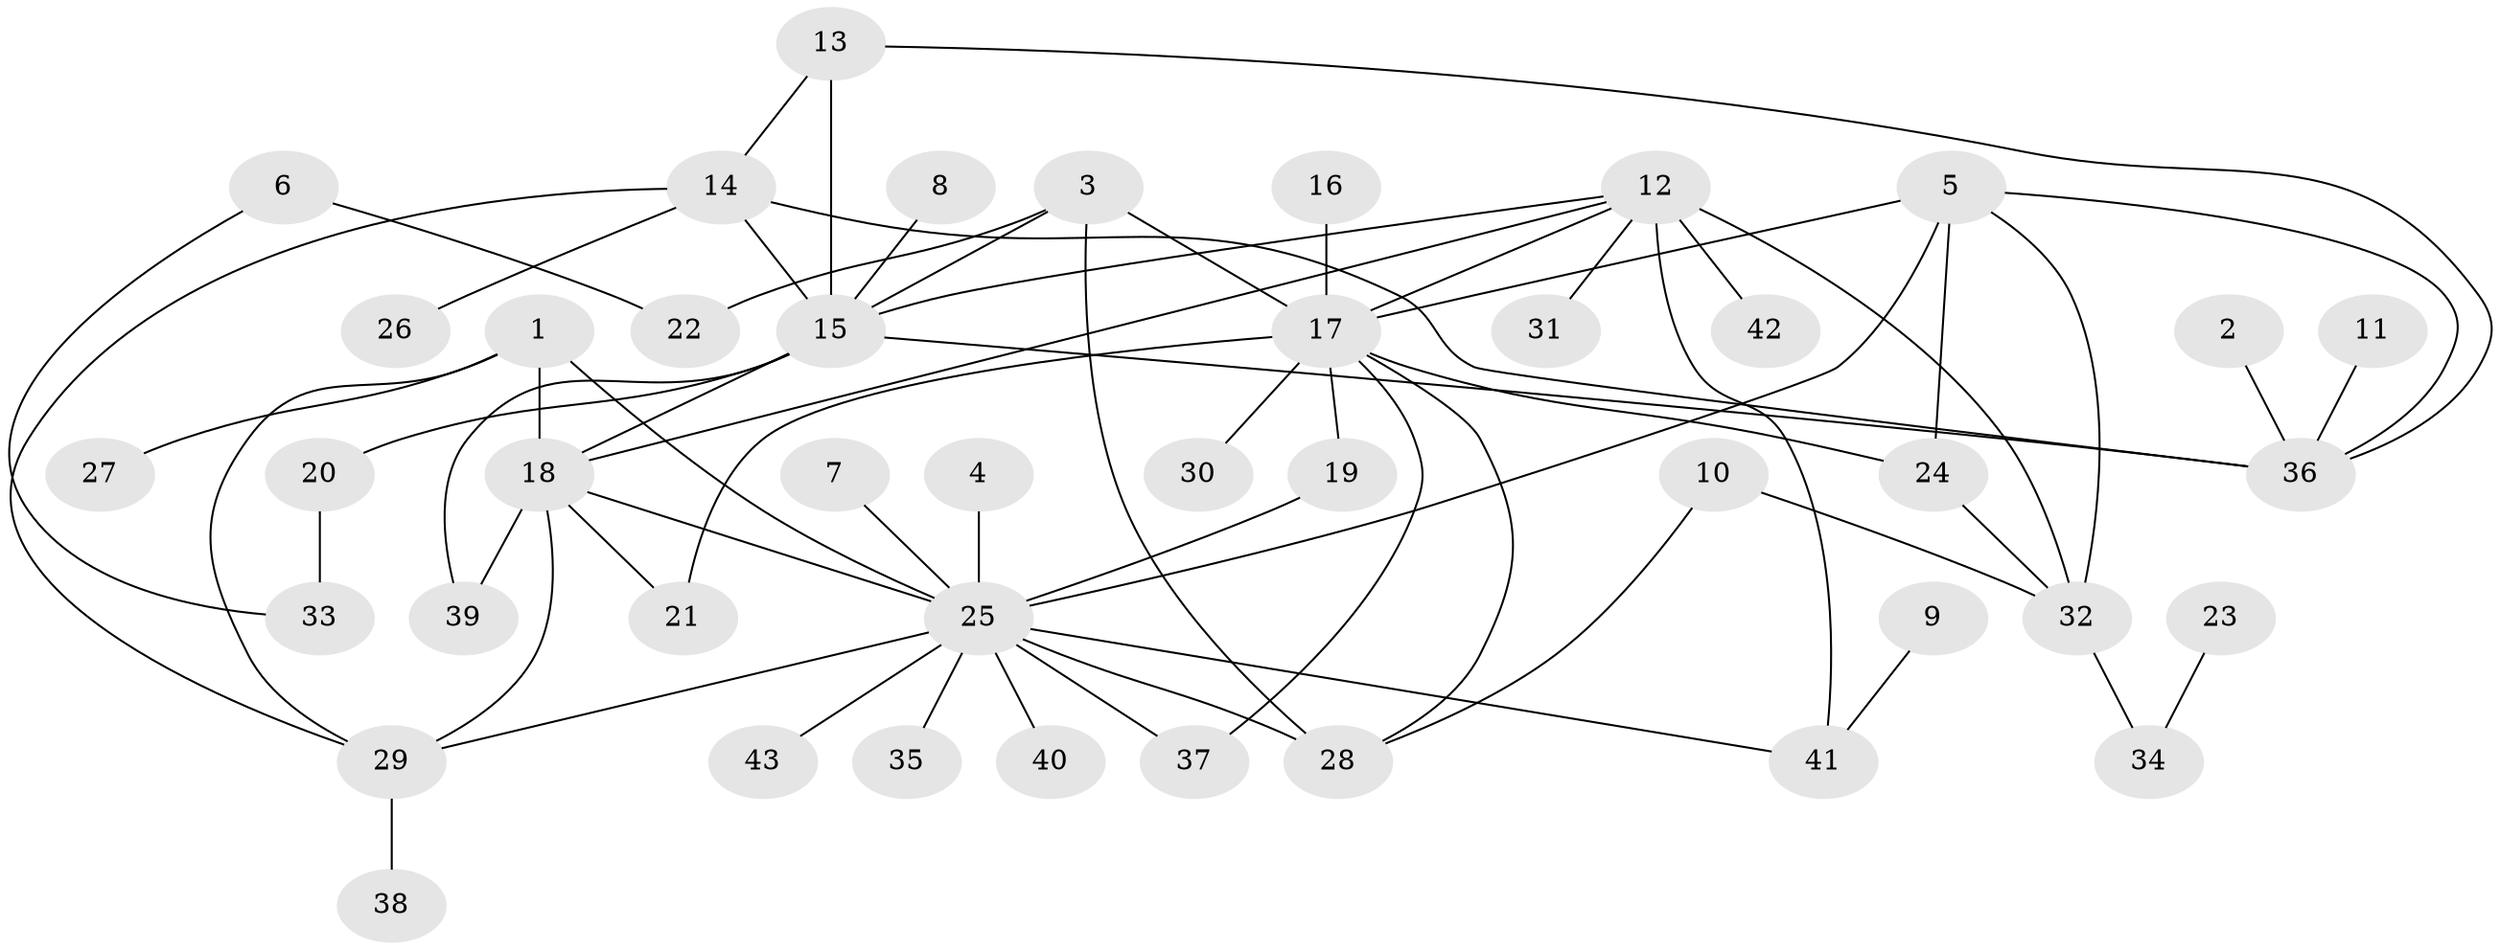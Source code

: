 // original degree distribution, {5: 0.08139534883720931, 7: 0.03488372093023256, 13: 0.011627906976744186, 8: 0.03488372093023256, 4: 0.05813953488372093, 15: 0.011627906976744186, 11: 0.011627906976744186, 6: 0.023255813953488372, 2: 0.13953488372093023, 1: 0.5697674418604651, 3: 0.023255813953488372}
// Generated by graph-tools (version 1.1) at 2025/02/03/09/25 03:02:50]
// undirected, 43 vertices, 65 edges
graph export_dot {
graph [start="1"]
  node [color=gray90,style=filled];
  1;
  2;
  3;
  4;
  5;
  6;
  7;
  8;
  9;
  10;
  11;
  12;
  13;
  14;
  15;
  16;
  17;
  18;
  19;
  20;
  21;
  22;
  23;
  24;
  25;
  26;
  27;
  28;
  29;
  30;
  31;
  32;
  33;
  34;
  35;
  36;
  37;
  38;
  39;
  40;
  41;
  42;
  43;
  1 -- 18 [weight=1.0];
  1 -- 25 [weight=1.0];
  1 -- 27 [weight=1.0];
  1 -- 29 [weight=1.0];
  2 -- 36 [weight=1.0];
  3 -- 15 [weight=1.0];
  3 -- 17 [weight=2.0];
  3 -- 22 [weight=1.0];
  3 -- 28 [weight=2.0];
  4 -- 25 [weight=1.0];
  5 -- 17 [weight=1.0];
  5 -- 24 [weight=2.0];
  5 -- 25 [weight=1.0];
  5 -- 32 [weight=2.0];
  5 -- 36 [weight=1.0];
  6 -- 22 [weight=1.0];
  6 -- 33 [weight=1.0];
  7 -- 25 [weight=1.0];
  8 -- 15 [weight=1.0];
  9 -- 41 [weight=1.0];
  10 -- 28 [weight=1.0];
  10 -- 32 [weight=1.0];
  11 -- 36 [weight=1.0];
  12 -- 15 [weight=1.0];
  12 -- 17 [weight=1.0];
  12 -- 18 [weight=1.0];
  12 -- 31 [weight=1.0];
  12 -- 32 [weight=1.0];
  12 -- 41 [weight=1.0];
  12 -- 42 [weight=3.0];
  13 -- 14 [weight=1.0];
  13 -- 15 [weight=1.0];
  13 -- 36 [weight=1.0];
  14 -- 15 [weight=1.0];
  14 -- 26 [weight=1.0];
  14 -- 29 [weight=1.0];
  14 -- 36 [weight=1.0];
  15 -- 18 [weight=1.0];
  15 -- 20 [weight=1.0];
  15 -- 36 [weight=1.0];
  15 -- 39 [weight=1.0];
  16 -- 17 [weight=1.0];
  17 -- 19 [weight=1.0];
  17 -- 21 [weight=1.0];
  17 -- 24 [weight=1.0];
  17 -- 28 [weight=1.0];
  17 -- 30 [weight=1.0];
  17 -- 37 [weight=1.0];
  18 -- 21 [weight=1.0];
  18 -- 25 [weight=1.0];
  18 -- 29 [weight=1.0];
  18 -- 39 [weight=1.0];
  19 -- 25 [weight=1.0];
  20 -- 33 [weight=1.0];
  23 -- 34 [weight=1.0];
  24 -- 32 [weight=1.0];
  25 -- 28 [weight=1.0];
  25 -- 29 [weight=1.0];
  25 -- 35 [weight=1.0];
  25 -- 37 [weight=1.0];
  25 -- 40 [weight=1.0];
  25 -- 41 [weight=1.0];
  25 -- 43 [weight=1.0];
  29 -- 38 [weight=1.0];
  32 -- 34 [weight=1.0];
}
